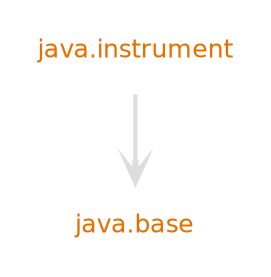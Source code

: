 digraph "java.instrument" {
  nodesep=.5;
  ranksep=0.600000;
  pencolor=transparent;
  node [shape=plaintext, fontcolor="#000000", fontname="DejaVuSans", fontsize=12, margin=".2,.2"];
  edge [penwidth=2, color="#999999", arrowhead=open, arrowsize=1];
  {rank=same "java.instrument"}
  subgraph se {
  "java.base" [fontcolor="#e76f00", group=java];
  "java.instrument" [fontcolor="#e76f00", group=java];
  }
  subgraph jdk {
  }
  "java.instrument" -> "java.base" [color="#dddddd", weight=10];
}
